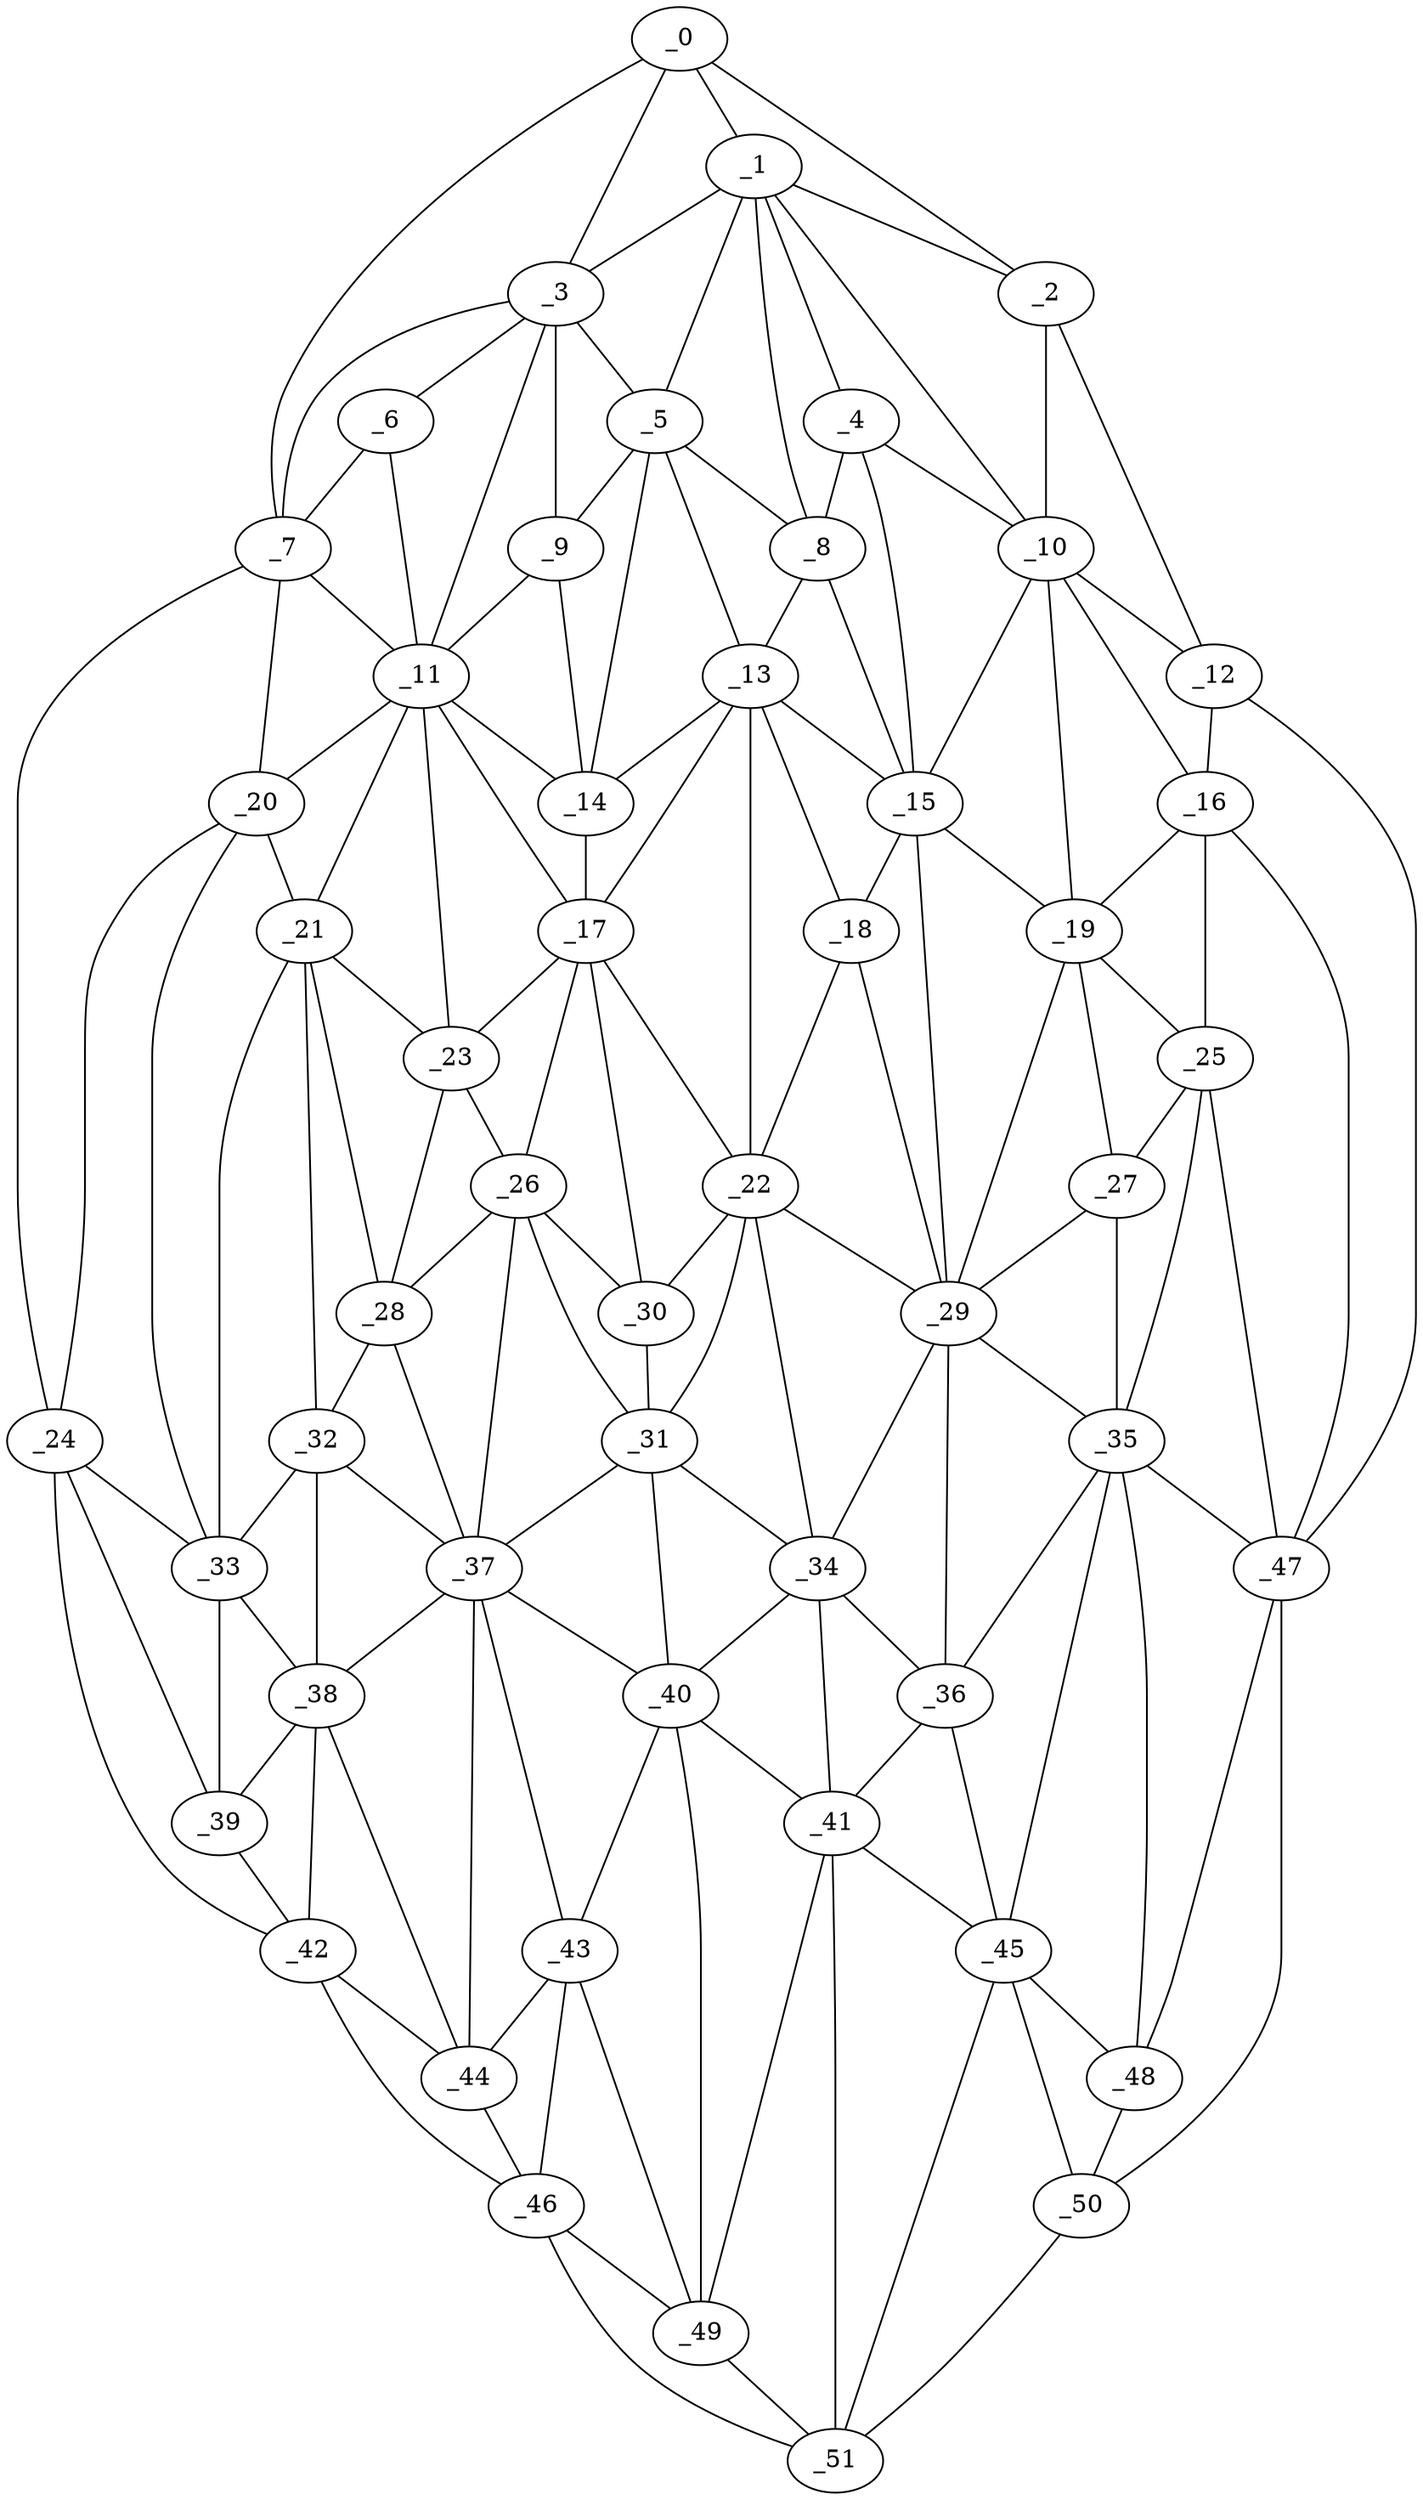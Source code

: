 graph "obj81__5.gxl" {
	_0	 [x=5,
		y=21];
	_1	 [x=17,
		y=36];
	_0 -- _1	 [valence=2];
	_2	 [x=24,
		y=9];
	_0 -- _2	 [valence=1];
	_3	 [x=26,
		y=92];
	_0 -- _3	 [valence=1];
	_7	 [x=31,
		y=114];
	_0 -- _7	 [valence=1];
	_1 -- _2	 [valence=1];
	_1 -- _3	 [valence=2];
	_4	 [x=30,
		y=50];
	_1 -- _4	 [valence=2];
	_5	 [x=30,
		y=76];
	_1 -- _5	 [valence=2];
	_8	 [x=32,
		y=66];
	_1 -- _8	 [valence=1];
	_10	 [x=34,
		y=39];
	_1 -- _10	 [valence=1];
	_2 -- _10	 [valence=2];
	_12	 [x=39,
		y=8];
	_2 -- _12	 [valence=1];
	_3 -- _5	 [valence=2];
	_6	 [x=30,
		y=97];
	_3 -- _6	 [valence=2];
	_3 -- _7	 [valence=2];
	_9	 [x=32,
		y=80];
	_3 -- _9	 [valence=2];
	_11	 [x=38,
		y=97];
	_3 -- _11	 [valence=2];
	_4 -- _8	 [valence=2];
	_4 -- _10	 [valence=2];
	_15	 [x=42,
		y=51];
	_4 -- _15	 [valence=2];
	_5 -- _8	 [valence=2];
	_5 -- _9	 [valence=2];
	_13	 [x=39,
		y=69];
	_5 -- _13	 [valence=2];
	_14	 [x=41,
		y=79];
	_5 -- _14	 [valence=2];
	_6 -- _7	 [valence=2];
	_6 -- _11	 [valence=1];
	_7 -- _11	 [valence=2];
	_20	 [x=53,
		y=110];
	_7 -- _20	 [valence=1];
	_24	 [x=58,
		y=117];
	_7 -- _24	 [valence=1];
	_8 -- _13	 [valence=2];
	_8 -- _15	 [valence=2];
	_9 -- _11	 [valence=1];
	_9 -- _14	 [valence=1];
	_10 -- _12	 [valence=1];
	_10 -- _15	 [valence=2];
	_16	 [x=47,
		y=11];
	_10 -- _16	 [valence=2];
	_19	 [x=51,
		y=36];
	_10 -- _19	 [valence=1];
	_11 -- _14	 [valence=2];
	_17	 [x=47,
		y=79];
	_11 -- _17	 [valence=2];
	_11 -- _20	 [valence=2];
	_21	 [x=54,
		y=102];
	_11 -- _21	 [valence=1];
	_23	 [x=56,
		y=91];
	_11 -- _23	 [valence=2];
	_12 -- _16	 [valence=2];
	_47	 [x=92,
		y=19];
	_12 -- _47	 [valence=1];
	_13 -- _14	 [valence=2];
	_13 -- _15	 [valence=1];
	_13 -- _17	 [valence=1];
	_18	 [x=50,
		y=58];
	_13 -- _18	 [valence=2];
	_22	 [x=55,
		y=63];
	_13 -- _22	 [valence=1];
	_14 -- _17	 [valence=2];
	_15 -- _18	 [valence=2];
	_15 -- _19	 [valence=2];
	_29	 [x=62,
		y=46];
	_15 -- _29	 [valence=2];
	_16 -- _19	 [valence=2];
	_25	 [x=60,
		y=28];
	_16 -- _25	 [valence=2];
	_16 -- _47	 [valence=1];
	_17 -- _22	 [valence=2];
	_17 -- _23	 [valence=2];
	_26	 [x=60,
		y=81];
	_17 -- _26	 [valence=2];
	_30	 [x=62,
		y=71];
	_17 -- _30	 [valence=2];
	_18 -- _22	 [valence=2];
	_18 -- _29	 [valence=2];
	_19 -- _25	 [valence=1];
	_27	 [x=61,
		y=41];
	_19 -- _27	 [valence=2];
	_19 -- _29	 [valence=2];
	_20 -- _21	 [valence=2];
	_20 -- _24	 [valence=1];
	_33	 [x=69,
		y=104];
	_20 -- _33	 [valence=1];
	_21 -- _23	 [valence=2];
	_28	 [x=61,
		y=90];
	_21 -- _28	 [valence=2];
	_32	 [x=69,
		y=94];
	_21 -- _32	 [valence=2];
	_21 -- _33	 [valence=1];
	_22 -- _29	 [valence=2];
	_22 -- _30	 [valence=2];
	_31	 [x=66,
		y=69];
	_22 -- _31	 [valence=2];
	_34	 [x=72,
		y=52];
	_22 -- _34	 [valence=2];
	_23 -- _26	 [valence=2];
	_23 -- _28	 [valence=1];
	_24 -- _33	 [valence=2];
	_39	 [x=77,
		y=106];
	_24 -- _39	 [valence=1];
	_42	 [x=84,
		y=105];
	_24 -- _42	 [valence=1];
	_25 -- _27	 [valence=1];
	_35	 [x=73,
		y=37];
	_25 -- _35	 [valence=1];
	_25 -- _47	 [valence=2];
	_26 -- _28	 [valence=2];
	_26 -- _30	 [valence=2];
	_26 -- _31	 [valence=2];
	_37	 [x=74,
		y=85];
	_26 -- _37	 [valence=2];
	_27 -- _29	 [valence=2];
	_27 -- _35	 [valence=1];
	_28 -- _32	 [valence=1];
	_28 -- _37	 [valence=1];
	_29 -- _34	 [valence=2];
	_29 -- _35	 [valence=1];
	_36	 [x=74,
		y=47];
	_29 -- _36	 [valence=1];
	_30 -- _31	 [valence=2];
	_31 -- _34	 [valence=1];
	_31 -- _37	 [valence=2];
	_40	 [x=79,
		y=64];
	_31 -- _40	 [valence=1];
	_32 -- _33	 [valence=2];
	_32 -- _37	 [valence=2];
	_38	 [x=76,
		y=99];
	_32 -- _38	 [valence=2];
	_33 -- _38	 [valence=2];
	_33 -- _39	 [valence=2];
	_34 -- _36	 [valence=2];
	_34 -- _40	 [valence=1];
	_41	 [x=83,
		y=56];
	_34 -- _41	 [valence=2];
	_35 -- _36	 [valence=2];
	_45	 [x=87,
		y=44];
	_35 -- _45	 [valence=2];
	_35 -- _47	 [valence=2];
	_48	 [x=93,
		y=28];
	_35 -- _48	 [valence=2];
	_36 -- _41	 [valence=1];
	_36 -- _45	 [valence=1];
	_37 -- _38	 [valence=1];
	_37 -- _40	 [valence=2];
	_43	 [x=85,
		y=84];
	_37 -- _43	 [valence=1];
	_44	 [x=86,
		y=94];
	_37 -- _44	 [valence=1];
	_38 -- _39	 [valence=2];
	_38 -- _42	 [valence=2];
	_38 -- _44	 [valence=1];
	_39 -- _42	 [valence=1];
	_40 -- _41	 [valence=2];
	_40 -- _43	 [valence=2];
	_49	 [x=93,
		y=78];
	_40 -- _49	 [valence=2];
	_41 -- _45	 [valence=2];
	_41 -- _49	 [valence=1];
	_51	 [x=125,
		y=45];
	_41 -- _51	 [valence=2];
	_42 -- _44	 [valence=2];
	_46	 [x=91,
		y=97];
	_42 -- _46	 [valence=1];
	_43 -- _44	 [valence=2];
	_43 -- _46	 [valence=1];
	_43 -- _49	 [valence=1];
	_44 -- _46	 [valence=1];
	_45 -- _48	 [valence=1];
	_50	 [x=114,
		y=33];
	_45 -- _50	 [valence=2];
	_45 -- _51	 [valence=2];
	_46 -- _49	 [valence=2];
	_46 -- _51	 [valence=1];
	_47 -- _48	 [valence=1];
	_47 -- _50	 [valence=1];
	_48 -- _50	 [valence=2];
	_49 -- _51	 [valence=1];
	_50 -- _51	 [valence=1];
}
